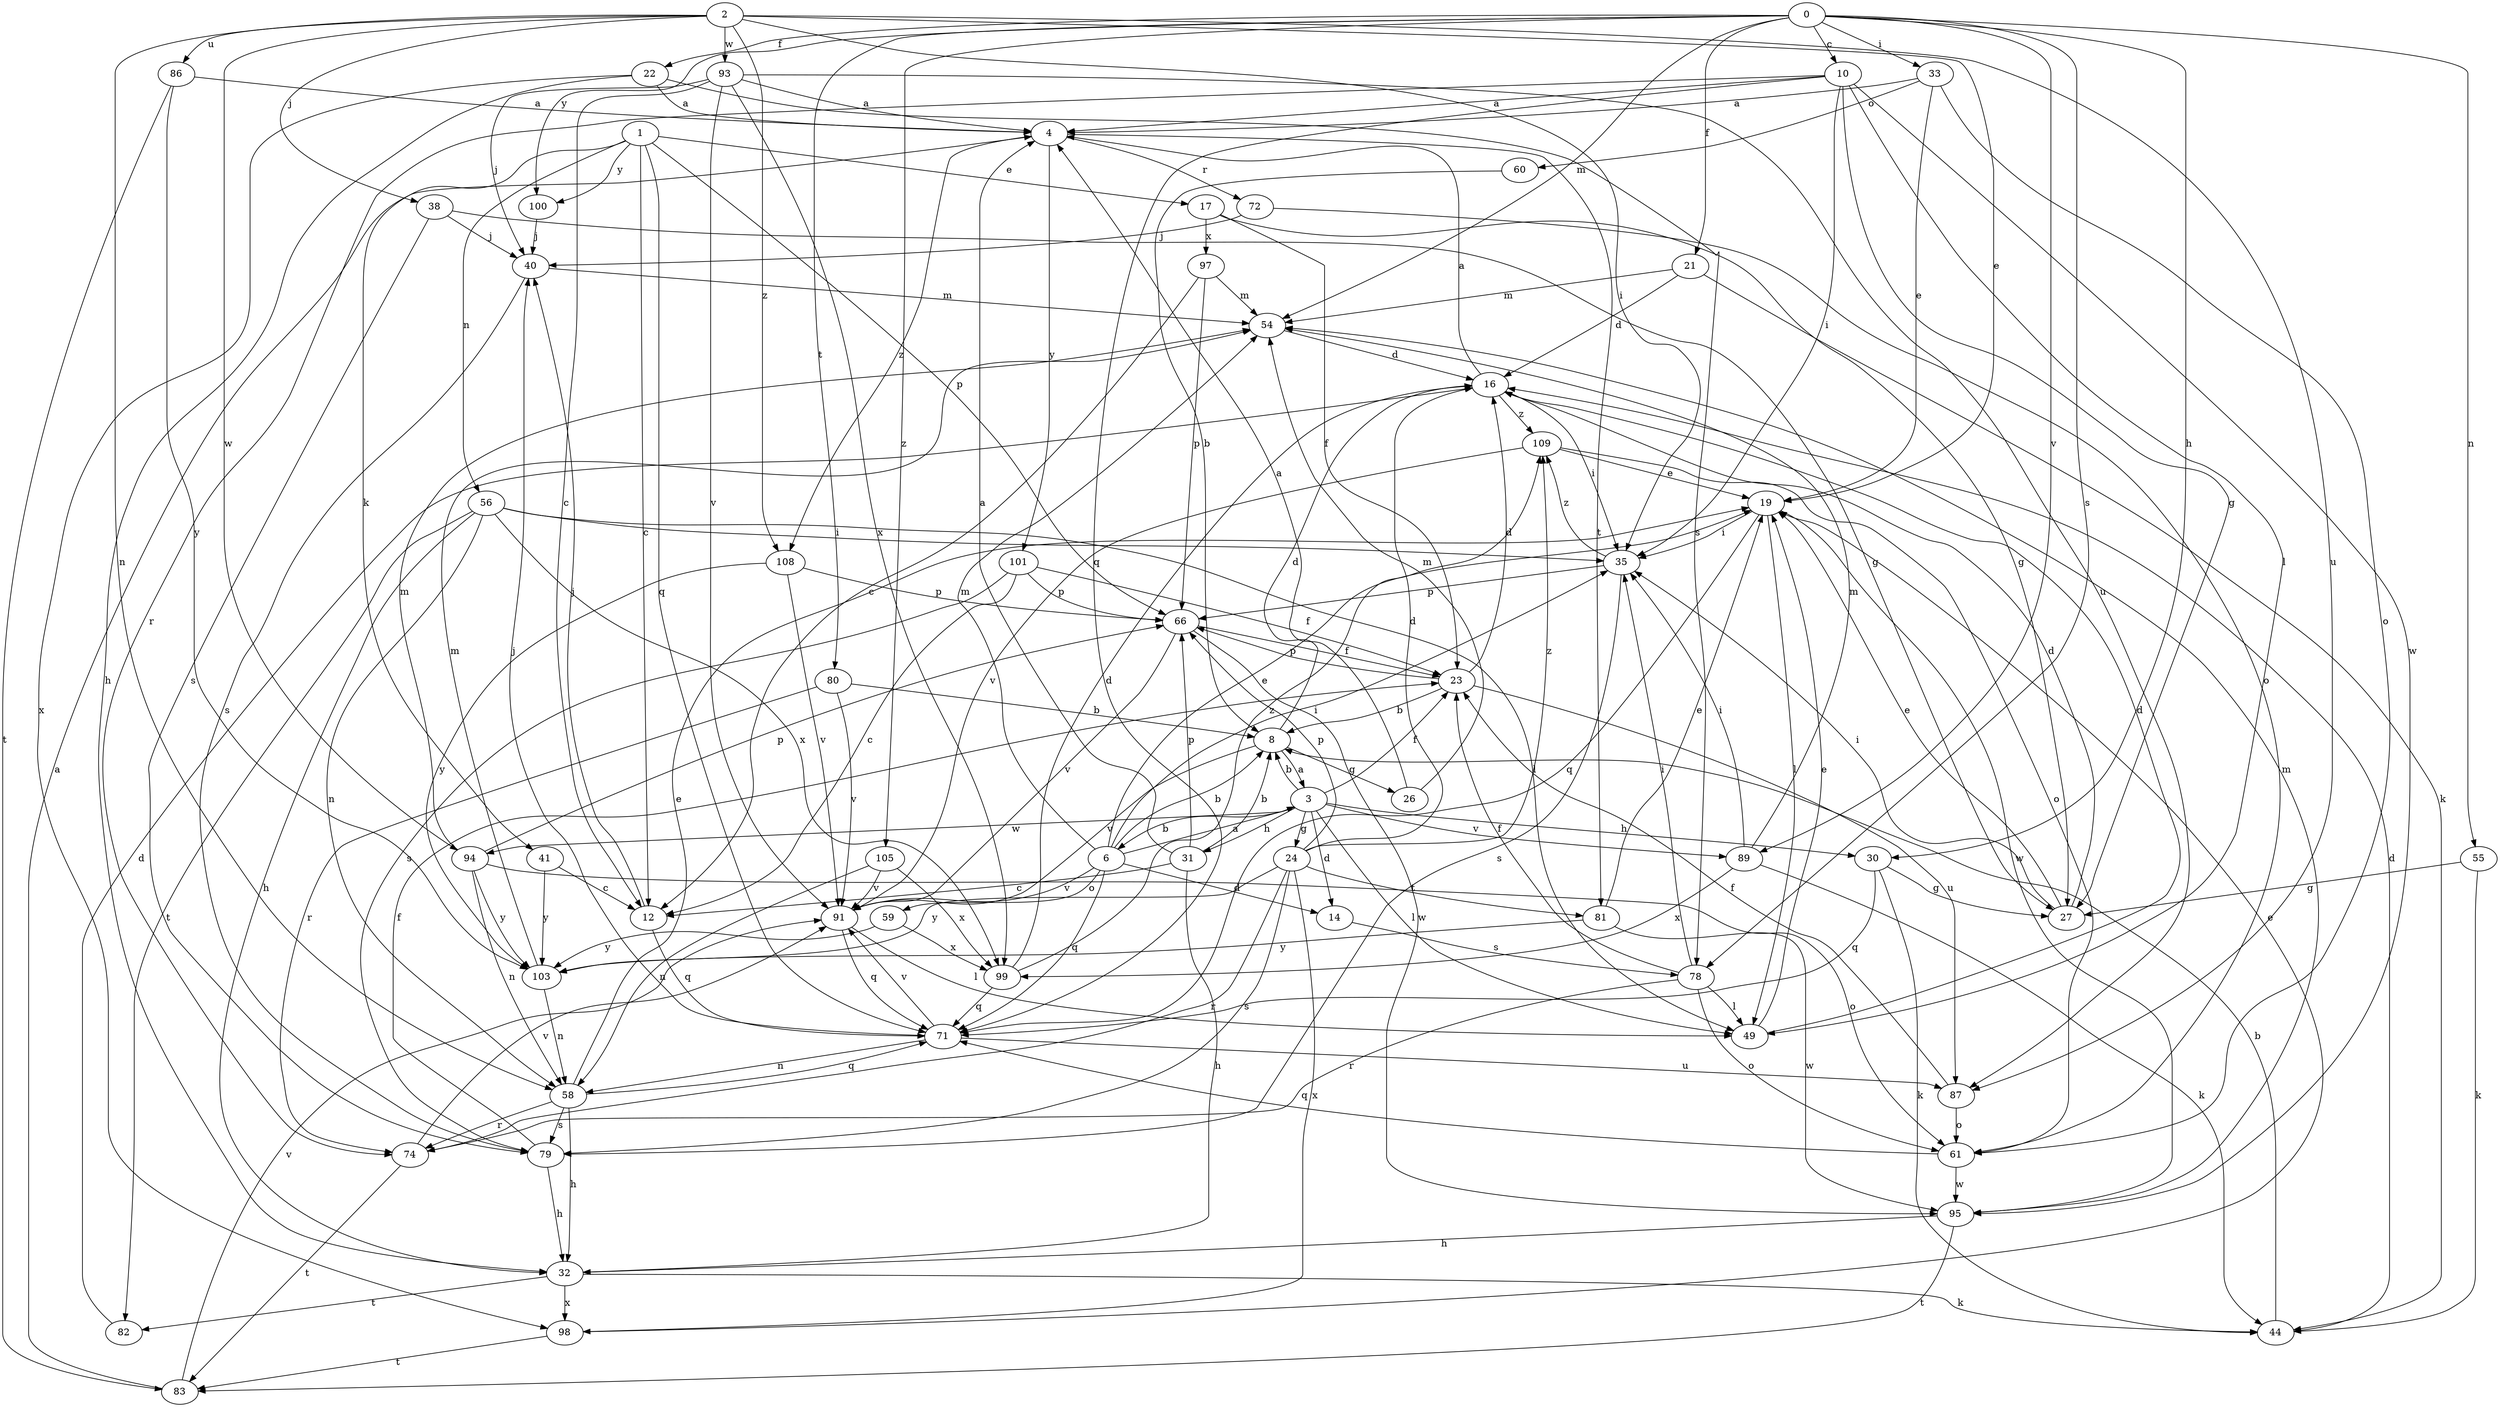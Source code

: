 strict digraph  {
0;
1;
2;
3;
4;
6;
8;
10;
12;
14;
16;
17;
19;
21;
22;
23;
24;
26;
27;
30;
31;
32;
33;
35;
38;
40;
41;
44;
49;
54;
55;
56;
58;
59;
60;
61;
66;
71;
72;
74;
78;
79;
80;
81;
82;
83;
86;
87;
89;
91;
93;
94;
95;
97;
98;
99;
100;
101;
103;
105;
108;
109;
0 -> 10  [label=c];
0 -> 21  [label=f];
0 -> 22  [label=f];
0 -> 30  [label=h];
0 -> 33  [label=i];
0 -> 54  [label=m];
0 -> 55  [label=n];
0 -> 78  [label=s];
0 -> 80  [label=t];
0 -> 89  [label=v];
0 -> 100  [label=y];
0 -> 105  [label=z];
1 -> 12  [label=c];
1 -> 17  [label=e];
1 -> 41  [label=k];
1 -> 56  [label=n];
1 -> 66  [label=p];
1 -> 71  [label=q];
1 -> 100  [label=y];
2 -> 19  [label=e];
2 -> 35  [label=i];
2 -> 38  [label=j];
2 -> 58  [label=n];
2 -> 86  [label=u];
2 -> 87  [label=u];
2 -> 93  [label=w];
2 -> 94  [label=w];
2 -> 108  [label=z];
3 -> 6  [label=b];
3 -> 8  [label=b];
3 -> 14  [label=d];
3 -> 23  [label=f];
3 -> 24  [label=g];
3 -> 30  [label=h];
3 -> 31  [label=h];
3 -> 49  [label=l];
3 -> 89  [label=v];
3 -> 94  [label=w];
4 -> 72  [label=r];
4 -> 81  [label=t];
4 -> 101  [label=y];
4 -> 108  [label=z];
6 -> 3  [label=a];
6 -> 8  [label=b];
6 -> 14  [label=d];
6 -> 19  [label=e];
6 -> 35  [label=i];
6 -> 54  [label=m];
6 -> 59  [label=o];
6 -> 71  [label=q];
6 -> 91  [label=v];
8 -> 3  [label=a];
8 -> 16  [label=d];
8 -> 26  [label=g];
8 -> 91  [label=v];
10 -> 4  [label=a];
10 -> 27  [label=g];
10 -> 35  [label=i];
10 -> 49  [label=l];
10 -> 71  [label=q];
10 -> 74  [label=r];
10 -> 95  [label=w];
12 -> 40  [label=j];
12 -> 71  [label=q];
14 -> 78  [label=s];
16 -> 4  [label=a];
16 -> 35  [label=i];
16 -> 109  [label=z];
17 -> 23  [label=f];
17 -> 27  [label=g];
17 -> 97  [label=x];
19 -> 35  [label=i];
19 -> 49  [label=l];
19 -> 71  [label=q];
19 -> 95  [label=w];
21 -> 16  [label=d];
21 -> 44  [label=k];
21 -> 54  [label=m];
22 -> 4  [label=a];
22 -> 32  [label=h];
22 -> 78  [label=s];
22 -> 98  [label=x];
23 -> 8  [label=b];
23 -> 16  [label=d];
23 -> 66  [label=p];
23 -> 87  [label=u];
24 -> 16  [label=d];
24 -> 66  [label=p];
24 -> 74  [label=r];
24 -> 79  [label=s];
24 -> 81  [label=t];
24 -> 98  [label=x];
24 -> 103  [label=y];
24 -> 109  [label=z];
26 -> 4  [label=a];
26 -> 54  [label=m];
27 -> 16  [label=d];
27 -> 19  [label=e];
27 -> 35  [label=i];
30 -> 27  [label=g];
30 -> 44  [label=k];
30 -> 71  [label=q];
31 -> 4  [label=a];
31 -> 8  [label=b];
31 -> 12  [label=c];
31 -> 32  [label=h];
31 -> 66  [label=p];
32 -> 44  [label=k];
32 -> 82  [label=t];
32 -> 98  [label=x];
33 -> 4  [label=a];
33 -> 19  [label=e];
33 -> 60  [label=o];
33 -> 61  [label=o];
35 -> 66  [label=p];
35 -> 79  [label=s];
35 -> 109  [label=z];
38 -> 27  [label=g];
38 -> 40  [label=j];
38 -> 79  [label=s];
40 -> 54  [label=m];
40 -> 79  [label=s];
41 -> 12  [label=c];
41 -> 103  [label=y];
44 -> 8  [label=b];
44 -> 16  [label=d];
49 -> 16  [label=d];
49 -> 19  [label=e];
54 -> 16  [label=d];
55 -> 27  [label=g];
55 -> 44  [label=k];
56 -> 32  [label=h];
56 -> 35  [label=i];
56 -> 49  [label=l];
56 -> 58  [label=n];
56 -> 82  [label=t];
56 -> 99  [label=x];
58 -> 19  [label=e];
58 -> 32  [label=h];
58 -> 71  [label=q];
58 -> 74  [label=r];
58 -> 79  [label=s];
59 -> 99  [label=x];
59 -> 103  [label=y];
60 -> 8  [label=b];
61 -> 71  [label=q];
61 -> 95  [label=w];
66 -> 23  [label=f];
66 -> 91  [label=v];
66 -> 95  [label=w];
71 -> 40  [label=j];
71 -> 58  [label=n];
71 -> 87  [label=u];
71 -> 91  [label=v];
72 -> 40  [label=j];
72 -> 61  [label=o];
74 -> 83  [label=t];
74 -> 91  [label=v];
78 -> 23  [label=f];
78 -> 35  [label=i];
78 -> 49  [label=l];
78 -> 61  [label=o];
78 -> 74  [label=r];
79 -> 23  [label=f];
79 -> 32  [label=h];
80 -> 8  [label=b];
80 -> 74  [label=r];
80 -> 91  [label=v];
81 -> 19  [label=e];
81 -> 95  [label=w];
81 -> 103  [label=y];
82 -> 16  [label=d];
83 -> 4  [label=a];
83 -> 91  [label=v];
86 -> 4  [label=a];
86 -> 83  [label=t];
86 -> 103  [label=y];
87 -> 23  [label=f];
87 -> 61  [label=o];
89 -> 35  [label=i];
89 -> 44  [label=k];
89 -> 54  [label=m];
89 -> 99  [label=x];
91 -> 49  [label=l];
91 -> 71  [label=q];
93 -> 4  [label=a];
93 -> 12  [label=c];
93 -> 40  [label=j];
93 -> 87  [label=u];
93 -> 91  [label=v];
93 -> 99  [label=x];
94 -> 54  [label=m];
94 -> 58  [label=n];
94 -> 61  [label=o];
94 -> 66  [label=p];
94 -> 103  [label=y];
95 -> 32  [label=h];
95 -> 54  [label=m];
95 -> 83  [label=t];
97 -> 12  [label=c];
97 -> 54  [label=m];
97 -> 66  [label=p];
98 -> 19  [label=e];
98 -> 83  [label=t];
99 -> 16  [label=d];
99 -> 71  [label=q];
99 -> 109  [label=z];
100 -> 40  [label=j];
101 -> 12  [label=c];
101 -> 23  [label=f];
101 -> 66  [label=p];
101 -> 79  [label=s];
103 -> 54  [label=m];
103 -> 58  [label=n];
105 -> 58  [label=n];
105 -> 91  [label=v];
105 -> 99  [label=x];
108 -> 66  [label=p];
108 -> 91  [label=v];
108 -> 103  [label=y];
109 -> 19  [label=e];
109 -> 61  [label=o];
109 -> 91  [label=v];
}

